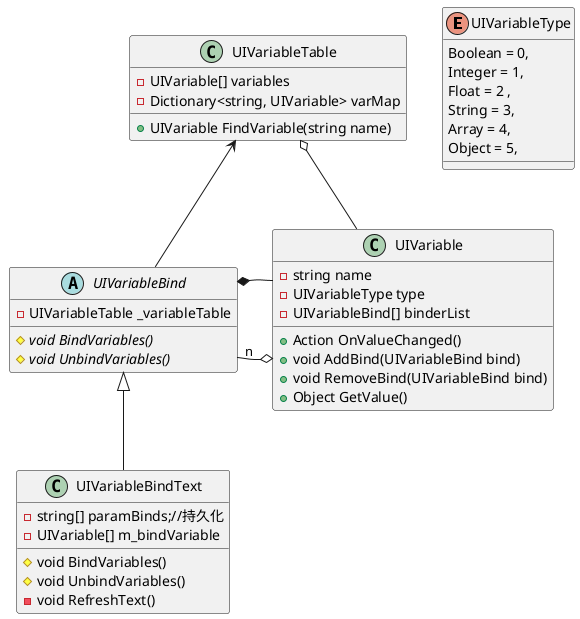 ﻿@startuml

enum UIVariableType
{
Boolean = 0,
Integer = 1,
Float = 2 ,
String = 3,
Array = 4,
Object = 5,
}
class UIVariable
{
-string name
-UIVariableType type
-UIVariableBind[] binderList
+Action OnValueChanged()
+void AddBind(UIVariableBind bind)
+void RemoveBind(UIVariableBind bind)
+Object GetValue()
}
class UIVariableTable
{
-UIVariable[] variables
-Dictionary<string, UIVariable> varMap
+UIVariable FindVariable(string name)
}
abstract class UIVariableBind
{
-UIVariableTable _variableTable

#{abstract} void BindVariables()
#{abstract} void UnbindVariables()
}
class UIVariableBindText
{
-string[] paramBinds;//持久化
-UIVariable[] m_bindVariable
#void BindVariables()
#void UnbindVariables()
-void RefreshText()
}

skinparam groupInheritance 2
UIVariable o-left- "n" UIVariableBind
UIVariableTable o-down- UIVariable
UIVariableBind *-- UIVariable
UIVariableBind -up-> UIVariableTable
UIVariableBindText -up-|> UIVariableBind


@enduml
